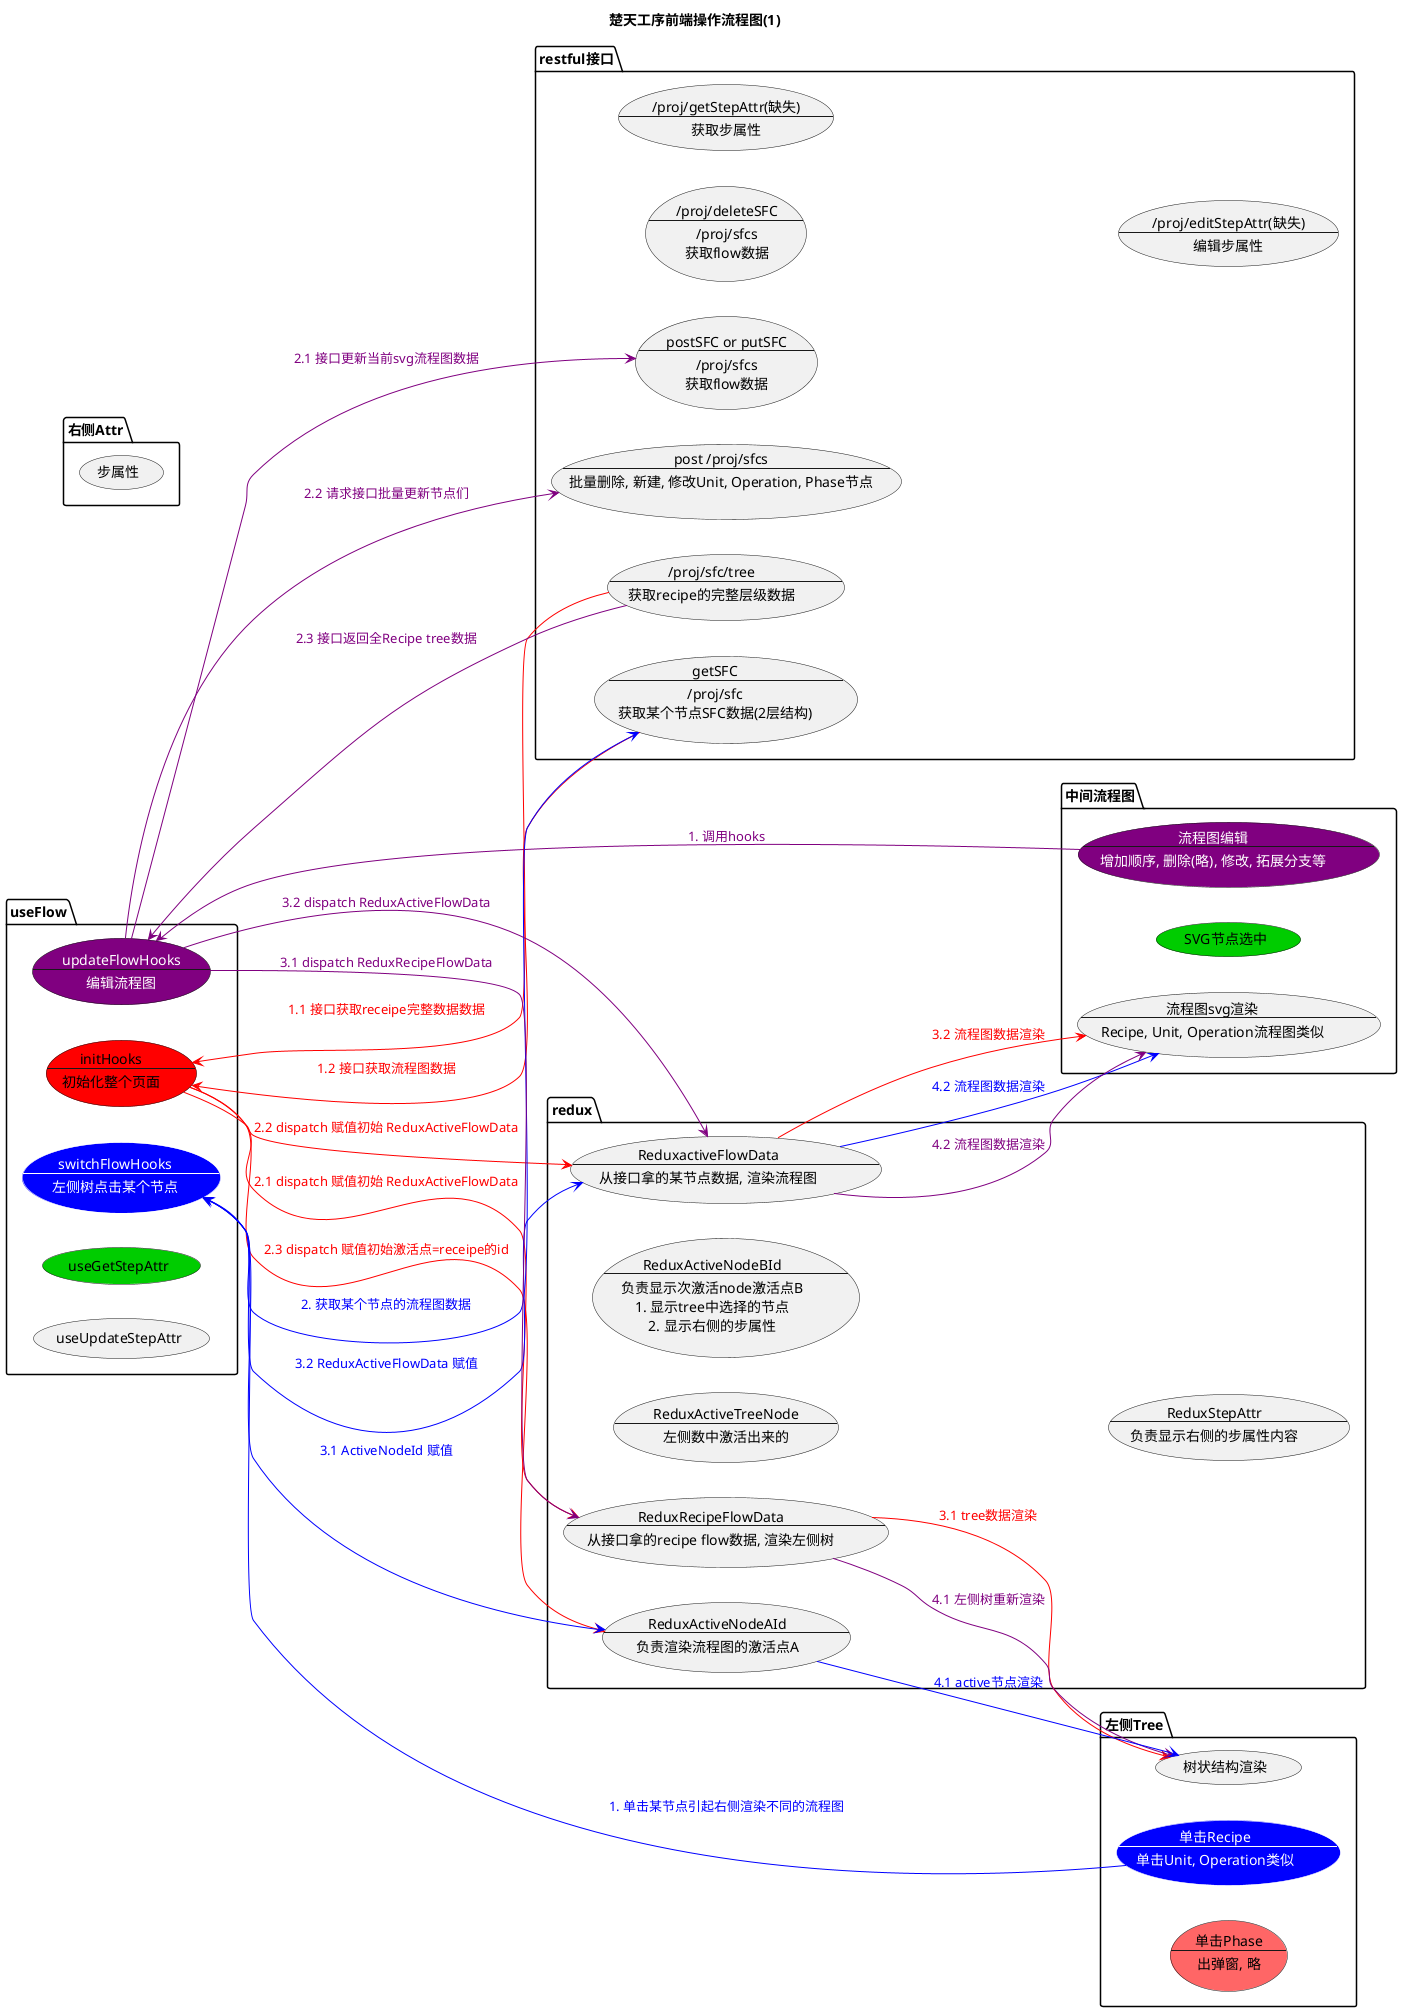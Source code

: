 @startuml
title 楚天工序前端操作流程图(1)
left to right direction

package useFlow {
    usecase initHooks #ff0000 as "
        initHooks
        ----
        初始化整个页面
    "
    usecase switchFlowHooks #0000ff;line:white;text:white as "
        switchFlowHooks
        ----
        左侧树点击某个节点
    "
    usecase updateFlowHooks #purple;text:white as "
        updateFlowHooks
        ----
        编辑流程图
    "
    usecase useGetStepAttr #00cc00
    usecase useUpdateStepAttr
}

package restful接口 {    
    usecase getSFC as "
        getSFC
        ----
        /proj/sfc
        获取某个节点SFC数据(2层结构)
    "
    usecase editSFC as "
        postSFC or putSFC
        ----
        /proj/sfcs
        获取flow数据
    "
    usecase deleteSFC as "
        /proj/deleteSFC
        ----
        /proj/sfcs
        获取flow数据
    "
    usecase batchUpdateNodes as "
        post /proj/sfcs
        ----
        批量删除, 新建, 修改Unit, Operation, Phase节点
    "
    usecase getRecipeFlow as "
        /proj/sfc/tree
        ----
        获取recipe的完整层级数据
    "
    usecase getStepAttr as "
        /proj/getStepAttr(缺失)
        ----
        获取步属性
    "
    usecase editStepAttr as "
        /proj/editStepAttr(缺失)
        ----
        编辑步属性
    "
}

package redux {
    usecase ReduxRecipeFlowData as "
        ReduxRecipeFlowData
        ----
        从接口拿的recipe flow数据, 渲染左侧树
    "
    usecase ReduxActiveFlowData as "
        ReduxactiveFlowData
        ----
        从接口拿的某节点数据, 渲染流程图
    "
    usecase ReduxActiveTreeData as "
        ReduxActiveTreeNode
        ----
        左侧数中激活出来的
    "
    ' usecase ReduxActiveFlowData
    usecase ReduxActiveNodeAId as "
        ReduxActiveNodeAId
        ----
        负责渲染流程图的激活点A
    "
    usecase ReduxActiveNodeBId as "
        ReduxActiveNodeBId
        ----
        负责显示次激活node激活点B
        1. 显示tree中选择的节点
        2. 显示右侧的步属性
    "
    usecase ReduxStepAttr as "
        ReduxStepAttr
        ----
        负责显示右侧的步属性内容
    "
}

package 左侧Tree {
    usecase 树状结构渲染 
    usecase 单击Recipe #0000ff;line:white;text:white as "
        单击Recipe
        ---
        单击Unit, Operation类似
    "
    usecase 单击Phase #ff6666 as "
        单击Phase
        ---
        出弹窗, 略
    "
}

package 中间流程图 {
    usecase 流程图svg渲染 as "
        流程图svg渲染
        ---
        Recipe, Unit, Operation流程图类似
    "
    usecase SVG节点选中 #00cc00
    usecase 流程图编辑 #purple;text:white as "
        流程图编辑
        ---
        增加顺序, 删除(略), 修改, 拓展分支等
    "
}

package 右侧Attr {
    usecase 步属性
}

'初始渲染
initHooks <-- getRecipeFlow #line:ff0000;text:ff0000 : 1.1 接口获取receipe完整数据数据
initHooks <-- getSFC #line:ff0000;text:ff0000 : 1.2 接口获取流程图数据
initHooks --> ReduxRecipeFlowData #line:ff0000;text:ff0000 : 2.1 dispatch 赋值初始 ReduxActiveFlowData 
initHooks --> ReduxActiveFlowData #line:ff0000;text:ff0000 : 2.2 dispatch 赋值初始 ReduxActiveFlowData
initHooks --> ReduxActiveNodeAId #line:ff0000;text:ff0000 : 2.3 dispatch 赋值初始激活点=receipe的id
ReduxRecipeFlowData --> 树状结构渲染 #line:ff0000;text:ff0000 : 3.1 tree数据渲染
ReduxActiveFlowData --> 流程图svg渲染 #line:ff0000;text:ff0000 : 3.2 流程图数据渲染

'网系节点选择渲染不同流程图
单击Recipe --> switchFlowHooks #line:0000ff;text:0000ff : 1. 单击某节点引起右侧渲染不同的流程图
switchFlowHooks <--> getSFC #line:0000ff;text:0000ff : 2. 获取某个节点的流程图数据
switchFlowHooks --> ReduxActiveNodeAId #line:0000ff;text:0000ff : 3.1 ActiveNodeId 赋值
switchFlowHooks --> ReduxActiveFlowData #line:0000ff;text:0000ff : 3.2 ReduxActiveFlowData 赋值
ReduxActiveNodeAId --> 树状结构渲染 #line:0000ff;text:0000ff : 4.1 active节点渲染
ReduxActiveFlowData --> 流程图svg渲染 #line:0000ff;text:0000ff : 4.2 流程图数据渲染

' ' '编辑流程图
流程图编辑 --> updateFlowHooks #line:purple;text:purple : 1. 调用hooks
updateFlowHooks --> editSFC #line:purple;text:purple : 2.1 接口更新当前svg流程图数据
updateFlowHooks --> batchUpdateNodes #line:purple;text:purple : 2.2 请求接口批量更新节点们
updateFlowHooks <-- getRecipeFlow #line:purple;text:purple : 2.3 接口返回全Recipe tree数据
updateFlowHooks --> ReduxRecipeFlowData #line:purple;text:purple : 3.1 dispatch ReduxRecipeFlowData
updateFlowHooks --> ReduxActiveFlowData #line:purple;text:purple : 3.2 dispatch ReduxActiveFlowData
ReduxRecipeFlowData --> 树状结构渲染 #line:purple;text:purple : 4.1 左侧树重新渲染
ReduxActiveFlowData --> 流程图svg渲染 #line:purple;text:purple : 4.2 流程图数据渲染

' 流程图节点选择
' SVG节点选中 --> useGetStepAttr #line:00cc00;text:00cc00 : 1.选中的节点, 调用hooks
' useGetStepAttr <--> getStepAttr #line:00cc00;text:00cc00 : 2 请求接口
' useGetStepAttr --> ReduxActiveNodeBId #line:00cc00;text:00cc00 : 3.1 dispatch ReduxActiveNodeBId
' useGetStepAttr --> ReduxStepAttr #line:00cc00;text:00cc00 : 3.2 dispatch ReduxStepAttr
' ReduxActiveNodeBId --> 流程图编辑 #line:00cc00;text:00cc00 : 4.1 允许增加顺序等操作
' ReduxActiveNodeBId --> 左侧Tree #line:00cc00;text:00cc00 : 4.2 次节点激活
' ReduxStepAttr --> 右侧Attr #line:00cc00;text:00cc00 : 4.3 ReduxStepAttr + ReduxActiveNodeBId 显示属性

' 编辑步属性
' 步属性 --> useUpdateStepAttr #line:orange;text:orange : 1. 保存, 调用hooks
' useUpdateStepAttr --> editStepAttr #line:orange;text:orange : 2.1 请求接口,保存当前步属性
' useUpdateStepAttr --> updateFlowHooks #line:orange;text:orange : 2.2 部属性要塞进流程图, 走紫色流程1以后的步骤

' todo 预留撤销操作的存储
' ReduxRecipeFlowData --> ReduxActiveFlowData #line:purple;text:purple : 2. 根据ReduxActiveNodeAId 重新影响 ReduxActiveFlowData
@enduml